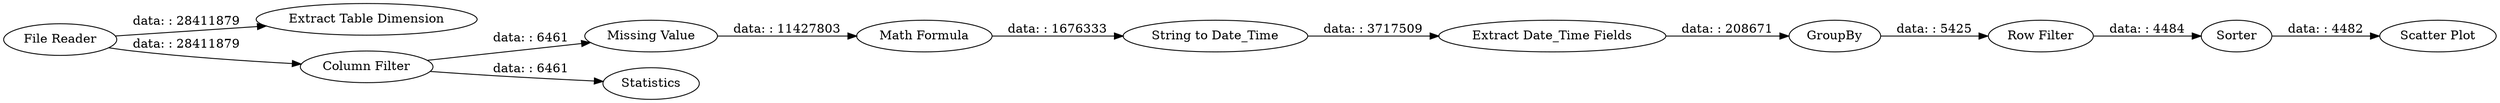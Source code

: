 digraph {
	"-2132079843795266305_12" [label="Scatter Plot"]
	"-2132079843795266305_11" [label=Sorter]
	"-2132079843795266305_14" [label="Extract Table Dimension"]
	"-2132079843795266305_2" [label="Column Filter"]
	"-2132079843795266305_8" [label="Math Formula"]
	"-2132079843795266305_5" [label="Extract Date_Time Fields"]
	"-2132079843795266305_9" [label=GroupBy]
	"-2132079843795266305_6" [label="String to Date_Time"]
	"-2132079843795266305_3" [label="Missing Value"]
	"-2132079843795266305_13" [label="Row Filter"]
	"-2132079843795266305_1" [label="File Reader"]
	"-2132079843795266305_10" [label=Statistics]
	"-2132079843795266305_3" -> "-2132079843795266305_8" [label="data: : 11427803"]
	"-2132079843795266305_9" -> "-2132079843795266305_13" [label="data: : 5425"]
	"-2132079843795266305_6" -> "-2132079843795266305_5" [label="data: : 3717509"]
	"-2132079843795266305_2" -> "-2132079843795266305_3" [label="data: : 6461"]
	"-2132079843795266305_13" -> "-2132079843795266305_11" [label="data: : 4484"]
	"-2132079843795266305_1" -> "-2132079843795266305_14" [label="data: : 28411879"]
	"-2132079843795266305_1" -> "-2132079843795266305_2" [label="data: : 28411879"]
	"-2132079843795266305_2" -> "-2132079843795266305_10" [label="data: : 6461"]
	"-2132079843795266305_5" -> "-2132079843795266305_9" [label="data: : 208671"]
	"-2132079843795266305_11" -> "-2132079843795266305_12" [label="data: : 4482"]
	"-2132079843795266305_8" -> "-2132079843795266305_6" [label="data: : 1676333"]
	rankdir=LR
}
